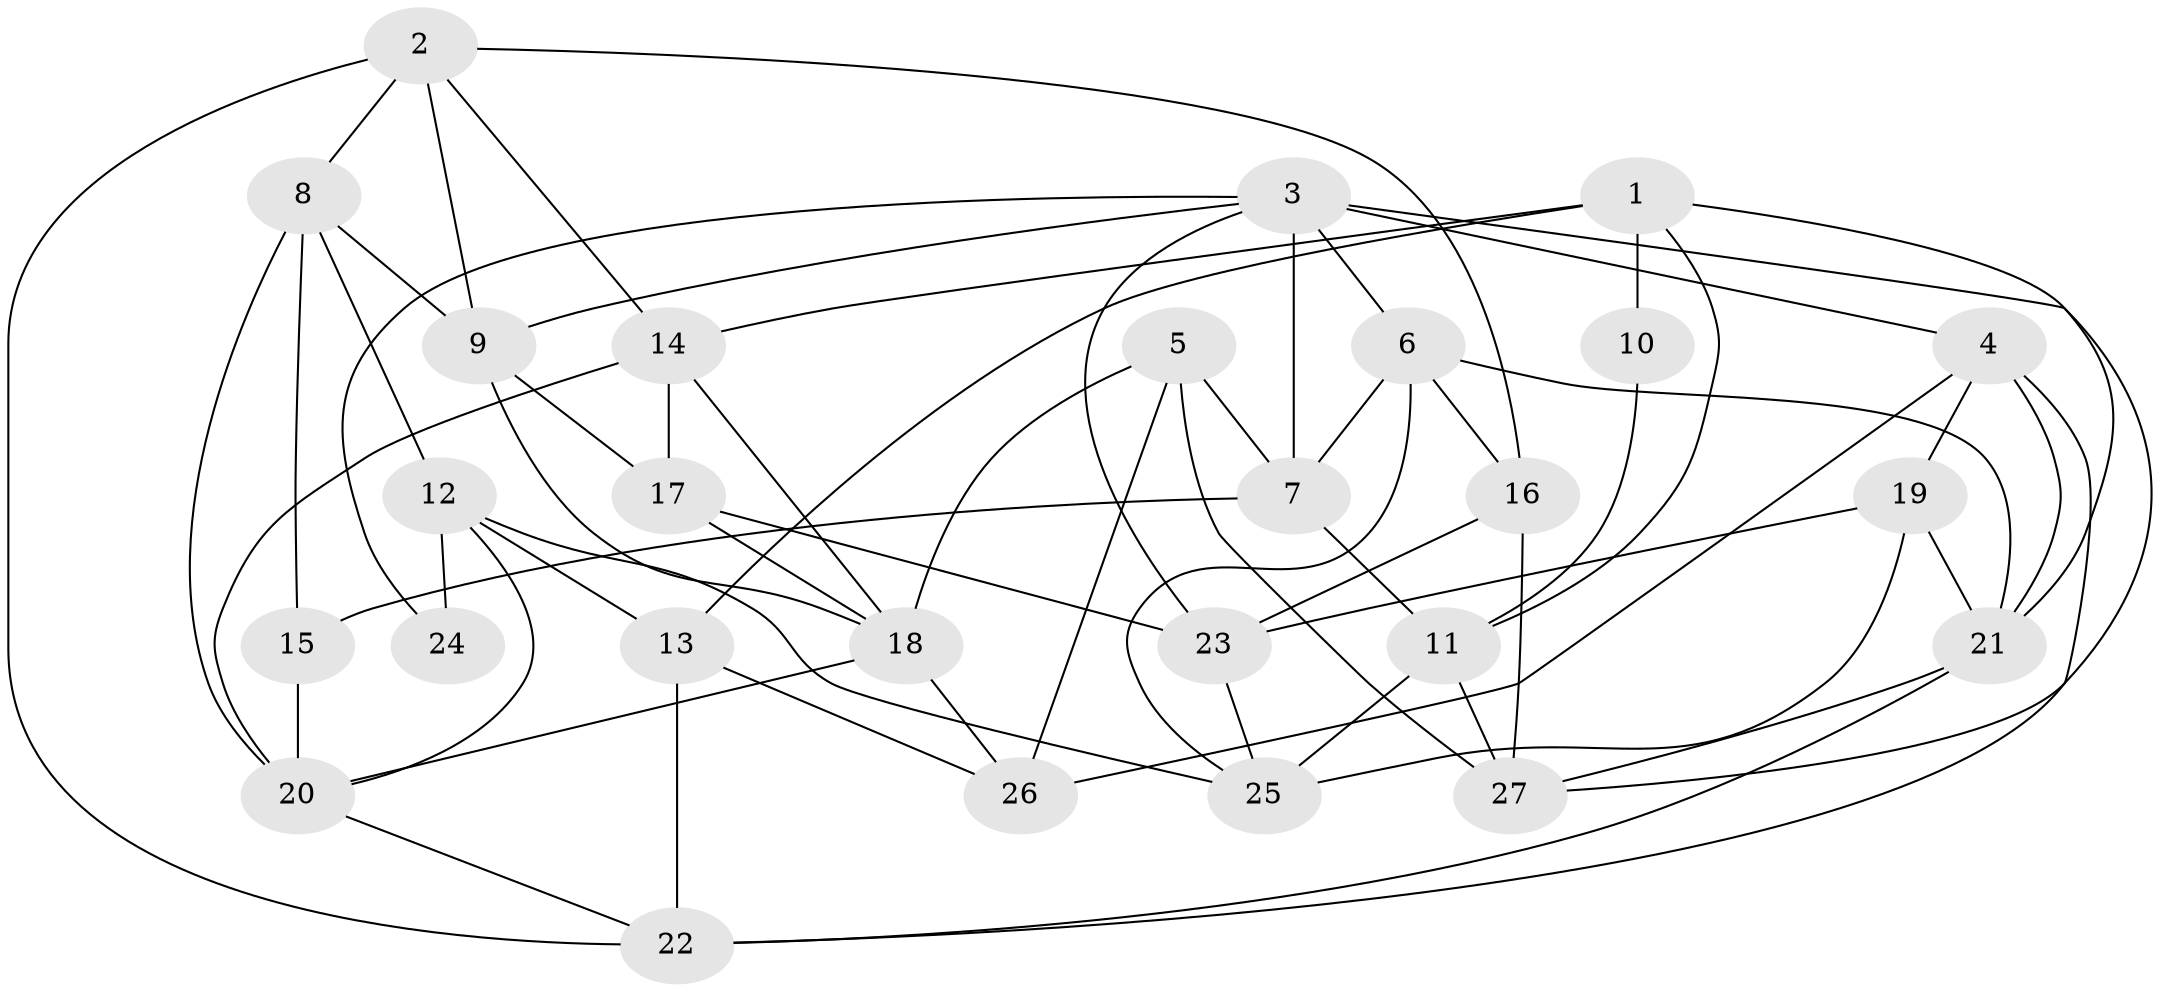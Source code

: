 // original degree distribution, {4: 0.32, 5: 0.28, 3: 0.28, 6: 0.06, 2: 0.06}
// Generated by graph-tools (version 1.1) at 2025/02/03/09/25 03:02:02]
// undirected, 27 vertices, 63 edges
graph export_dot {
graph [start="1"]
  node [color=gray90,style=filled];
  1;
  2;
  3;
  4;
  5;
  6;
  7;
  8;
  9;
  10;
  11;
  12;
  13;
  14;
  15;
  16;
  17;
  18;
  19;
  20;
  21;
  22;
  23;
  24;
  25;
  26;
  27;
  1 -- 10 [weight=1.0];
  1 -- 11 [weight=1.0];
  1 -- 13 [weight=1.0];
  1 -- 14 [weight=1.0];
  1 -- 21 [weight=1.0];
  2 -- 8 [weight=1.0];
  2 -- 9 [weight=1.0];
  2 -- 14 [weight=1.0];
  2 -- 16 [weight=1.0];
  2 -- 22 [weight=2.0];
  3 -- 4 [weight=1.0];
  3 -- 6 [weight=1.0];
  3 -- 7 [weight=1.0];
  3 -- 9 [weight=1.0];
  3 -- 23 [weight=1.0];
  3 -- 24 [weight=1.0];
  3 -- 27 [weight=1.0];
  4 -- 19 [weight=1.0];
  4 -- 21 [weight=1.0];
  4 -- 22 [weight=2.0];
  4 -- 26 [weight=1.0];
  5 -- 7 [weight=1.0];
  5 -- 18 [weight=1.0];
  5 -- 26 [weight=2.0];
  5 -- 27 [weight=2.0];
  6 -- 7 [weight=1.0];
  6 -- 16 [weight=1.0];
  6 -- 21 [weight=2.0];
  6 -- 25 [weight=1.0];
  7 -- 11 [weight=1.0];
  7 -- 15 [weight=1.0];
  8 -- 9 [weight=2.0];
  8 -- 12 [weight=1.0];
  8 -- 15 [weight=1.0];
  8 -- 20 [weight=1.0];
  9 -- 17 [weight=1.0];
  9 -- 18 [weight=1.0];
  10 -- 11 [weight=1.0];
  11 -- 25 [weight=2.0];
  11 -- 27 [weight=1.0];
  12 -- 13 [weight=2.0];
  12 -- 20 [weight=1.0];
  12 -- 24 [weight=1.0];
  12 -- 25 [weight=2.0];
  13 -- 22 [weight=1.0];
  13 -- 26 [weight=1.0];
  14 -- 17 [weight=1.0];
  14 -- 18 [weight=2.0];
  14 -- 20 [weight=2.0];
  15 -- 20 [weight=1.0];
  16 -- 23 [weight=1.0];
  16 -- 27 [weight=1.0];
  17 -- 18 [weight=2.0];
  17 -- 23 [weight=1.0];
  18 -- 20 [weight=1.0];
  18 -- 26 [weight=1.0];
  19 -- 21 [weight=1.0];
  19 -- 23 [weight=1.0];
  19 -- 25 [weight=2.0];
  20 -- 22 [weight=1.0];
  21 -- 22 [weight=1.0];
  21 -- 27 [weight=1.0];
  23 -- 25 [weight=1.0];
}

